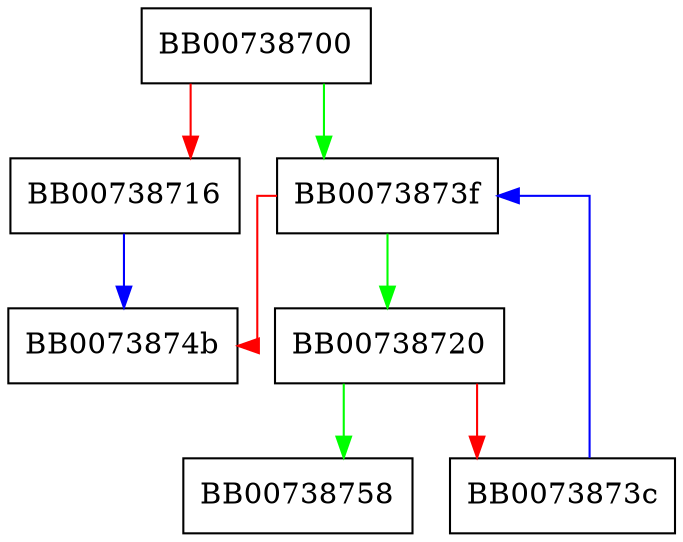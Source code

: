 digraph x509_ext_d2i_SCT_LIST {
  node [shape="box"];
  graph [splines=ortho];
  BB00738700 -> BB0073873f [color="green"];
  BB00738700 -> BB00738716 [color="red"];
  BB00738716 -> BB0073874b [color="blue"];
  BB00738720 -> BB00738758 [color="green"];
  BB00738720 -> BB0073873c [color="red"];
  BB0073873c -> BB0073873f [color="blue"];
  BB0073873f -> BB00738720 [color="green"];
  BB0073873f -> BB0073874b [color="red"];
}